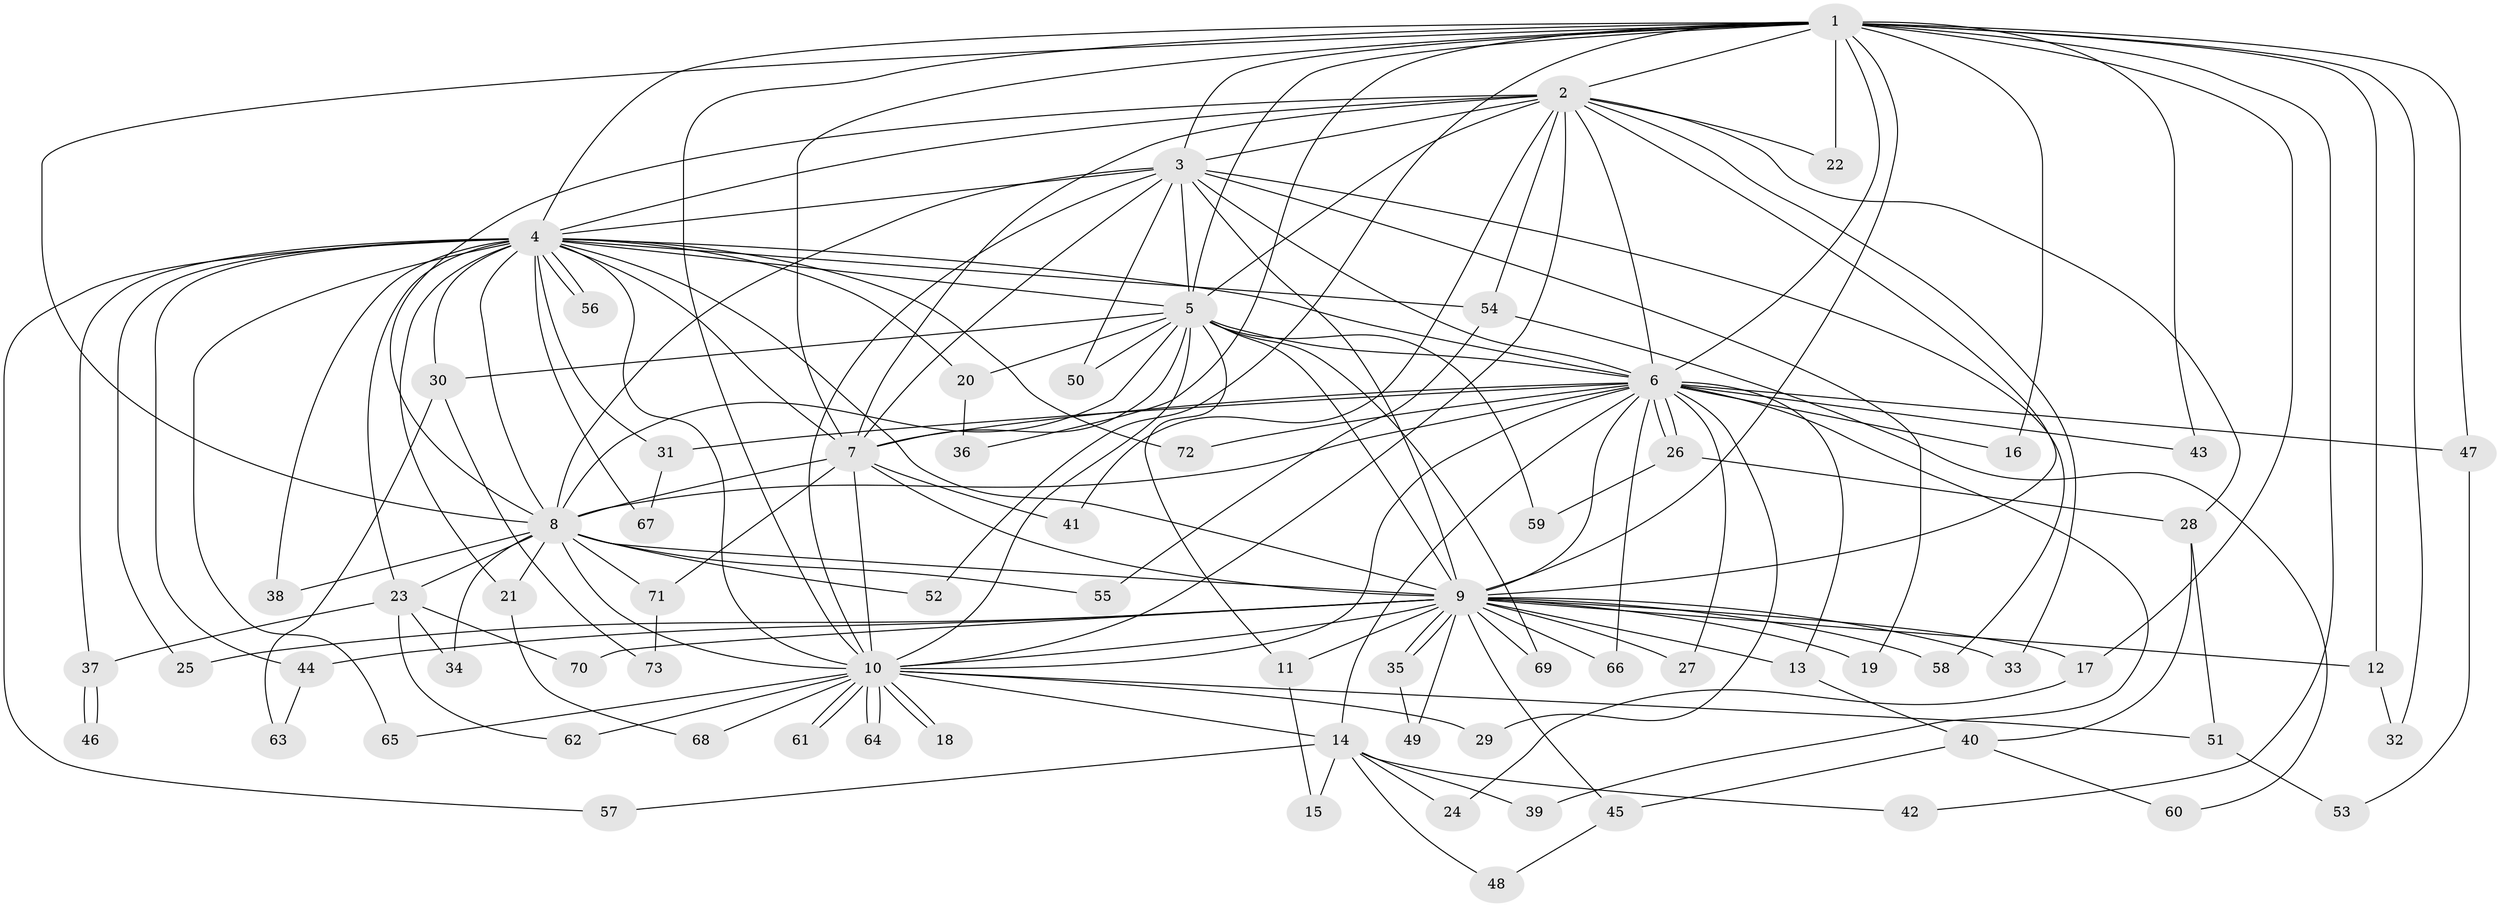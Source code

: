 // Generated by graph-tools (version 1.1) at 2025/11/02/27/25 16:11:00]
// undirected, 73 vertices, 171 edges
graph export_dot {
graph [start="1"]
  node [color=gray90,style=filled];
  1;
  2;
  3;
  4;
  5;
  6;
  7;
  8;
  9;
  10;
  11;
  12;
  13;
  14;
  15;
  16;
  17;
  18;
  19;
  20;
  21;
  22;
  23;
  24;
  25;
  26;
  27;
  28;
  29;
  30;
  31;
  32;
  33;
  34;
  35;
  36;
  37;
  38;
  39;
  40;
  41;
  42;
  43;
  44;
  45;
  46;
  47;
  48;
  49;
  50;
  51;
  52;
  53;
  54;
  55;
  56;
  57;
  58;
  59;
  60;
  61;
  62;
  63;
  64;
  65;
  66;
  67;
  68;
  69;
  70;
  71;
  72;
  73;
  1 -- 2;
  1 -- 3;
  1 -- 4;
  1 -- 5;
  1 -- 6;
  1 -- 7;
  1 -- 8;
  1 -- 9;
  1 -- 10;
  1 -- 12;
  1 -- 16;
  1 -- 17;
  1 -- 22;
  1 -- 32;
  1 -- 36;
  1 -- 42;
  1 -- 43;
  1 -- 47;
  1 -- 52;
  2 -- 3;
  2 -- 4;
  2 -- 5;
  2 -- 6;
  2 -- 7;
  2 -- 8;
  2 -- 9;
  2 -- 10;
  2 -- 22;
  2 -- 28;
  2 -- 33;
  2 -- 41;
  2 -- 54;
  3 -- 4;
  3 -- 5;
  3 -- 6;
  3 -- 7;
  3 -- 8;
  3 -- 9;
  3 -- 10;
  3 -- 19;
  3 -- 50;
  3 -- 58;
  4 -- 5;
  4 -- 6;
  4 -- 7;
  4 -- 8;
  4 -- 9;
  4 -- 10;
  4 -- 20;
  4 -- 21;
  4 -- 23;
  4 -- 25;
  4 -- 30;
  4 -- 31;
  4 -- 37;
  4 -- 38;
  4 -- 44;
  4 -- 54;
  4 -- 56;
  4 -- 56;
  4 -- 57;
  4 -- 65;
  4 -- 67;
  4 -- 72;
  5 -- 6;
  5 -- 7;
  5 -- 8;
  5 -- 9;
  5 -- 10;
  5 -- 11;
  5 -- 20;
  5 -- 30;
  5 -- 50;
  5 -- 59;
  5 -- 69;
  6 -- 7;
  6 -- 8;
  6 -- 9;
  6 -- 10;
  6 -- 13;
  6 -- 14;
  6 -- 16;
  6 -- 26;
  6 -- 26;
  6 -- 27;
  6 -- 29;
  6 -- 31;
  6 -- 39;
  6 -- 43;
  6 -- 47;
  6 -- 66;
  6 -- 72;
  7 -- 8;
  7 -- 9;
  7 -- 10;
  7 -- 41;
  7 -- 71;
  8 -- 9;
  8 -- 10;
  8 -- 21;
  8 -- 23;
  8 -- 34;
  8 -- 38;
  8 -- 52;
  8 -- 55;
  8 -- 71;
  9 -- 10;
  9 -- 11;
  9 -- 12;
  9 -- 13;
  9 -- 17;
  9 -- 19;
  9 -- 25;
  9 -- 27;
  9 -- 33;
  9 -- 35;
  9 -- 35;
  9 -- 44;
  9 -- 45;
  9 -- 49;
  9 -- 58;
  9 -- 66;
  9 -- 69;
  9 -- 70;
  10 -- 14;
  10 -- 18;
  10 -- 18;
  10 -- 29;
  10 -- 51;
  10 -- 61;
  10 -- 61;
  10 -- 62;
  10 -- 64;
  10 -- 64;
  10 -- 65;
  10 -- 68;
  11 -- 15;
  12 -- 32;
  13 -- 40;
  14 -- 15;
  14 -- 24;
  14 -- 39;
  14 -- 42;
  14 -- 48;
  14 -- 57;
  17 -- 24;
  20 -- 36;
  21 -- 68;
  23 -- 34;
  23 -- 37;
  23 -- 62;
  23 -- 70;
  26 -- 28;
  26 -- 59;
  28 -- 40;
  28 -- 51;
  30 -- 63;
  30 -- 73;
  31 -- 67;
  35 -- 49;
  37 -- 46;
  37 -- 46;
  40 -- 45;
  40 -- 60;
  44 -- 63;
  45 -- 48;
  47 -- 53;
  51 -- 53;
  54 -- 55;
  54 -- 60;
  71 -- 73;
}
